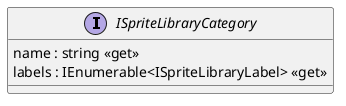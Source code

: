 @startuml
interface ISpriteLibraryCategory {
    name : string <<get>>
    labels : IEnumerable<ISpriteLibraryLabel> <<get>>
}
@enduml
